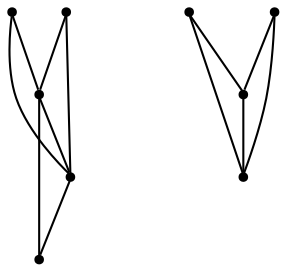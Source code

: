 graph {
  node [shape=point,comment="{\"directed\":false,\"doi\":\"10.1007/978-3-319-50106-2_25\",\"figure\":\"3 (2)\"}"]

  v0 [pos="844.2396715010533,1094.7017141653391"]
  v1 [pos="796.3841252418165,1097.1760045561568"]
  v2 [pos="767.8837646354075,1195.7540445011048"]
  v3 [pos="767.782706742581,991.695876197087"]
  v4 [pos="686.5072978388412,1093.3348342907261"]
  v5 [pos="488.47156762501464,1098.7856938279233"]
  v6 [pos="438.0468744226338,1098.7054144344688"]
  v7 [pos="413.76278359444524,1200.6673341434391"]
  v8 [pos="413.663832067955,996.6091658394212"]

  v0 -- v3 [id="-1",pos="844.2396715010533,1094.7017141653391 844.3553706270548,1075.8812357205866 845.0971295195008,1058.8787914447523 841.9341780347893,1043.0889634328216 840.8798184809405,1037.8214906447115 839.3920402720626,1032.6916215060558 837.2667245873455,1027.7867254319876 830.0781175550153,1012.559393669165 817.7011407574599,1000.1867653437675 800.8442327562519,995.6569091608637 798.3188823357974,994.8735094560241 795.7434242421969,994.2317830094946 793.1430394888588,993.7191394688764 790.5426547355207,993.2148894965242 787.9172161456097,992.8482431736259 785.2876443085484,992.6315365020273 783.316466948331,992.2065167270964 781.3202993399584,991.8814567196987 779.3033383189986,991.6730164410894 777.2863137096211,991.4689001218901 775.244362440506,991.3854731403358 767.782706742581,991.695876197087"]
  v0 -- v2 [id="-2",pos="844.2396715010533,1094.7017141653391 826.9025755635996,1111.774041255753 842.4884146834443,1134.8774014959422 836.8582961804719,1154.3260622202492 836.3290497799723,1156.7222987849555 835.5998178058127,1159.0809550553793 834.6079656665607,1161.3896314420365 833.6161135273089,1163.6983078286937 832.3617683998001,1165.961137528079 830.794886199306,1168.1614605789368 829.4487829850591,1170.2492335098625 827.9194179510068,1172.249573438016 826.1982702491777,1174.1414964427313 824.4771861357663,1176.0334194474472 822.5685797785636,1177.817052704002 820.4681907535842,1179.4714758793689 818.5387273953767,1180.8841388536155 816.5175695388489,1182.1885120797015 814.4381011032921,1183.4011919312434 812.0543620890508,1184.8680951610281 809.5706620821883,1186.1974583289973 807.0119277424424,1187.37675467039 796.781123630609,1192.1107907601313 785.3668118885822,1194.5069637371994 767.8837646354075,1195.7540445011048"]
  v1 -- v2 [id="-3",pos="796.3841252418165,1097.1760045561568 796.7227494631624,1102.6143691224127 796.5352272193712,1106.9399818108402 796.2602073128278,1111.2405409697462 795.3225325054544,1132.239468317754 792.2428818479274,1150.2046294386594 787.8755021435999,1163.9900479135804 787.0003983392414,1166.7445372329187 786.0752504501546,1169.336623723835 785.1000584763395,1171.7411266815307 778.6657372547418,1189.181181084695 770.2976922509508,1192.8108906586936 767.8837646354075,1195.7540445011048"]
  v1 -- v3 [id="-4",pos="796.3841252418165,1097.1760045561568 797.3103700311086,1076.6355122870484 795.6142761658525,1054.7655614685132 791.8886307729323,1036.6338007350528 791.1677288814911,1033.1373708510985 790.3717290687488,1029.8411148527637 789.5132854298271,1026.7447783894954 783.4914622738356,1005.0708046724469 774.2775005494094,993.2232830647902 767.782706742581,991.695876197087"]
  v3 -- v2 [id="-5",pos="767.782706742581,991.695876197087 761.740015407933,999.3215670970501 754.2972288277831,1010.3079779508689 748.9068028910468,1027.8199181792218 747.9566647538048,1030.8995946812347 747.0690340311597,1034.1751211094575 746.2605708885486,1037.6589606410128 742.0598564270074,1055.715687961185 739.8845602459799,1077.548122073076 739.9720579087322,1099.2054358288688 739.988718074169,1103.5352453014295 740.0970727379263,1107.8650547739903 740.2971219000038,1112.169937892306 740.8638854669452,1133.1813284174364 743.6934428776666,1151.2006662062413 747.940004588368,1165.06938448744 748.7901181445712,1167.8405337680338 749.6986058682212,1170.4492802202053 750.6529408410313,1172.8704431391566 756.9622472334349,1190.4314412305196 765.534474646454,1194.223680808217 767.8837646354075,1195.7540445011048"]
  v2 -- v4 [id="-7",pos="767.8837646354075,1195.7540445011048 761.262986276015,1196.2113667963326 758.8750504262056,1196.0571667732615 756.5705425804159,1195.852986866424 754.2701679817766,1195.6488069595862 752.0573546343072,1195.3945835813436 749.9319753611725,1195.0903803193344 747.1940488603539,1194.7194736246647 744.5019696086954,1194.1777705333068 741.8640041004979,1193.4734738506118 739.2219689335677,1192.7691771679165 736.6340475100984,1191.9024140691606 734.0919733357894,1190.902244105084 726.0823762425614,1187.7976412488263 718.6228189624204,1183.3219617338223 712.0926064069342,1177.7711424290915 709.9131133903386,1175.9208693275148 707.8377782019321,1173.953912909511 705.8666644301325,1171.8661399785851 690.0766429010599,1156.5805619390069 684.3007161563062,1134.2606014036576 685.4383765373394,1112.7324341414142 685.5967116974072,1110.044584667098 685.8717951923683,1107.3732679787604 686.2510365155186,1104.7271319952215 686.6344110858192,1102.0808688364057 687.1220070727268,1099.4638559912446 686.5072978388412,1093.3348342907261"]
  v3 -- v4 [id="-8",pos="767.782706742581,991.695876197087 759.0667695055648,991.7687794244896 754.9077690460334,992.3689195555187 750.9904681621717,993.2022991441249 747.0773641138782,994.0358059080079 743.4142897239727,995.1067489136015 739.9762547443003,996.3694722365485 700.3782845102087,1012.5802504145536 692.6853577371164,1042.0803363128405 695.0607666686392,1067.5132296850752 694.9565452520324,1069.9761060948035 694.8232003401199,1072.4389825045319 694.62321476646,1074.9060556983932 694.4231656043823,1077.3730017169778 694.1522789449893,1079.8358781267061 693.7647075391205,1082.3029513205677 693.0479388948298,1084.0990477542448 692.1102640874565,1085.8576274812779 686.5072978388412,1093.3348342907261"]
  v5 -- v8 [id="-10",pos="488.47156762501464,1098.7856938279233 488.0735995128523,1095.4298562124268 487.4735156150372,1093.117046629275 486.92341221353263,1090.795843477857 481.80177849268154,1068.2634366426807 483.4520569029864,1043.8890230989168 470.7875332806011,1023.0608921475971 467.86621778314174,1018.714422713781 464.13230589592087,1014.776440268917 459.3065172884093,1011.4300772115389 457.21452193456594,1010.0798572981812 455.0350289179703,1008.8546506818784 452.7846666098504,1007.7419941855078 442.1954781758716,1002.2244948032883 430.64362468636426,997.5071822624407 413.663832067955,996.6091658394212"]
  v5 -- v7 [id="-11",pos="488.47156762501464,1098.7856938279233 469.4998042338009,1118.1750272856223 484.352182749709,1141.2783875258112 478.98465261762016,1160.7270482501185 478.484561506635,1163.1232848148247 477.78445302778107,1165.4819410852483 476.84264497325745,1167.7906174719055 475.89667187737456,1170.0992938585628 474.7048023702539,1172.362123557948 473.20872587286647,1174.562446608806 471.9251936616343,1176.6502195397316 470.46663433068863,1178.650559467885 468.8288828386703,1180.5424824726006 467.1910995524431,1182.4344054773162 465.36999085799283,1184.218038733871 463.36549316690184,1185.872461909238 461.52769251280586,1187.2851248834845 459.60239419595763,1188.5894981095705 457.6270835885899,1189.8021779611126 455.3517310323147,1191.2690811908974 452.9846839777191,1192.5984443588663 450.55096446716726,1193.781937484392 440.7993944653141,1198.5117767900006 429.92265920650544,1200.9079497670684 413.76278359444524,1200.6673341434391"]
  v6 -- v7 [id="-12",pos="438.0468744226338,1098.7054144344688 436.4778620101469,1109.8194844272332 436.31116497315185,1114.1452242909377 436.06946539748213,1118.4457834498437 435.2276819239973,1139.4447107978515 432.5397359194892,1157.4140687028898 428.7391197821032,1171.2035567866674 427.97650388865225,1173.9622428901387 427.17220578740034,1176.5501325969217 426.3304223139155,1178.9588323387504 420.73785277159374,1196.407280310181 413.4908715718168,1200.0452562771688 413.76278359444524,1200.6673341434391"]
  v6 -- v8 [id="-13",pos="438.0468744226338,1098.7054144344688 437.0196035347242,1083.8365579830129 435.58190120478343,1061.9708039486109 432.37720392385336,1043.8431128240065 431.75629481924216,1040.346810115329 431.0728465058251,1037.0546237258507 430.3310558191702,1033.958414437859 425.1510479308725,1012.2927071137999 417.19146312816395,1000.4576486832657 413.663832067955,996.6091658394212"]
  v8 -- v7 [id="-14",pos="413.663832067955,996.6091658394212 410.1153440067413,998.5865188363002 402.64748843809065,1010.2758343996679 397.53415300574915,1031.84565156505 396.8006924018127,1034.9252008917863 396.1172758826045,1038.204924104142 395.4921699424252,1041.6887636356973 392.2416572065438,1059.7538845241356 390.53303642300114,1081.590388244883 390.55389342400605,1103.2478291759526 390.55389342400605,1107.5776386485134 390.6288959626807,1111.907448121074 390.77057095731163,1116.212204064113 391.1539773218212,1137.2194613927486 393.2751597593878,1155.2387355939152 396.4881553288275,1169.0949906979913 397.13408647580275,1171.8662035662237 397.81753478921985,1174.4666200377676 398.5426653104379,1176.8919797408516 403.3225748745804,1194.4361906956824 409.86111751278503,1198.2075735279914 413.76278359444524,1200.6673341434391"]
}